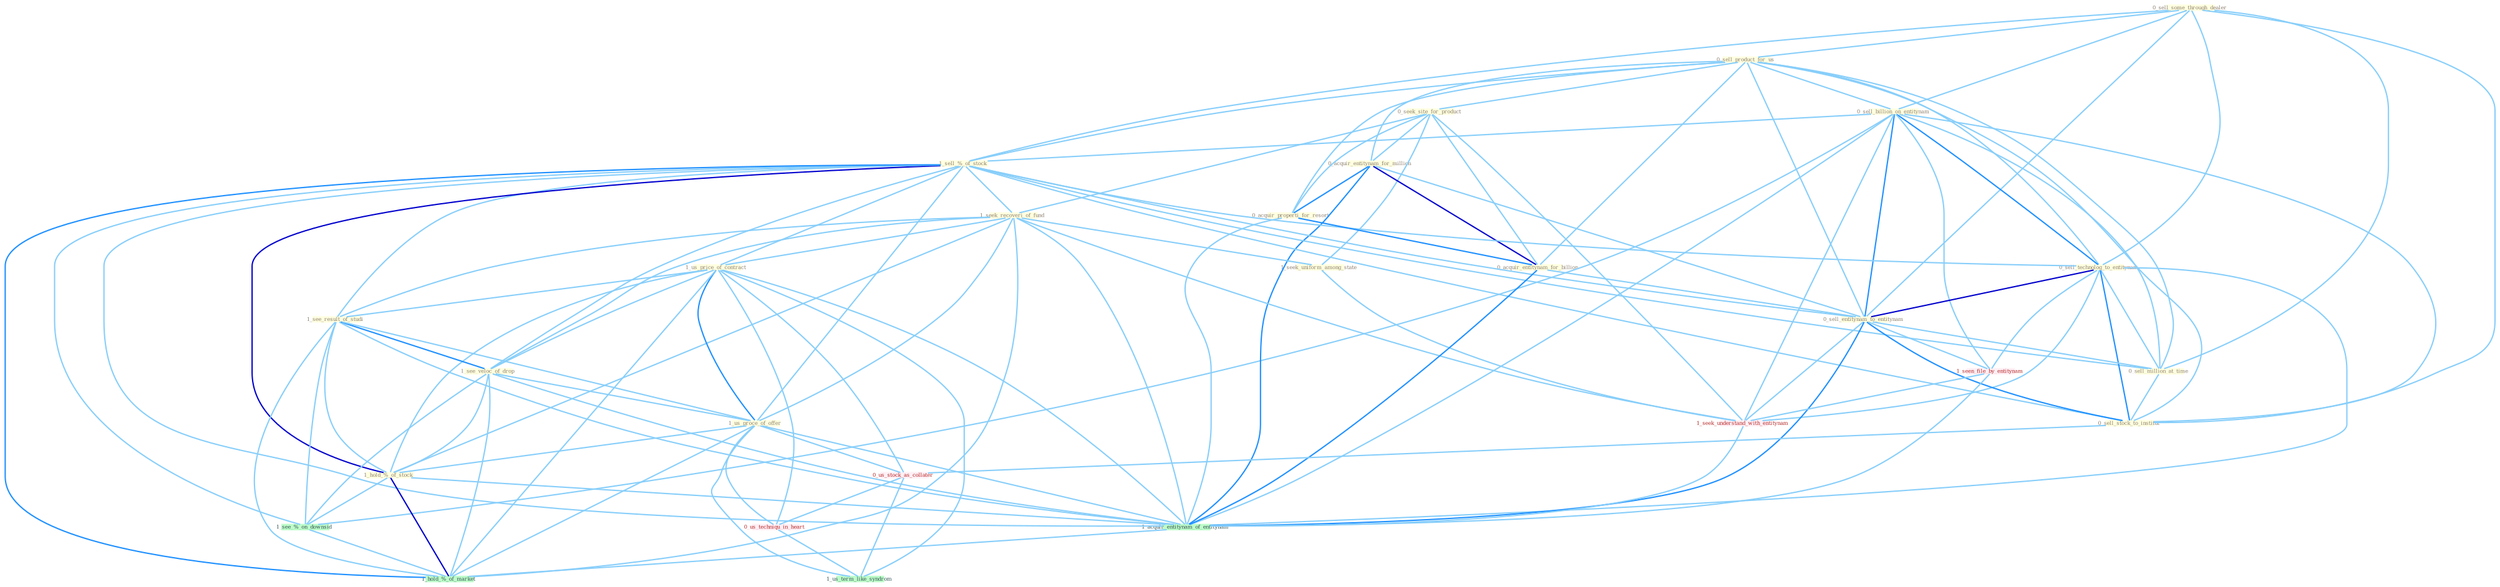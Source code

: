 Graph G{ 
    node
    [shape=polygon,style=filled,width=.5,height=.06,color="#BDFCC9",fixedsize=true,fontsize=4,
    fontcolor="#2f4f4f"];
    {node
    [color="#ffffe0", fontcolor="#8b7d6b"] "0_sell_some_through_dealer " "0_sell_product_for_us " "0_sell_billion_on_entitynam " "0_seek_site_for_product " "0_acquir_entitynam_for_million " "1_sell_%_of_stock " "1_seek_recoveri_of_fund " "0_sell_technolog_to_entitynam " "1_seek_uniform_among_state " "0_acquir_properti_for_resort " "1_us_price_of_contract " "1_see_result_of_studi " "0_acquir_entitynam_for_billion " "1_see_veloc_of_drop " "1_us_proce_of_offer " "0_sell_entitynam_to_entitynam " "0_sell_million_at_time " "1_hold_%_of_stock " "0_sell_stock_to_institut "}
{node [color="#fff0f5", fontcolor="#b22222"] "1_seen_file_by_entitynam " "0_us_stock_as_collater " "1_seek_understand_with_entitynam " "0_us_techniqu_in_heart "}
edge [color="#B0E2FF"];

	"0_sell_some_through_dealer " -- "0_sell_product_for_us " [w="1", color="#87cefa" ];
	"0_sell_some_through_dealer " -- "0_sell_billion_on_entitynam " [w="1", color="#87cefa" ];
	"0_sell_some_through_dealer " -- "1_sell_%_of_stock " [w="1", color="#87cefa" ];
	"0_sell_some_through_dealer " -- "0_sell_technolog_to_entitynam " [w="1", color="#87cefa" ];
	"0_sell_some_through_dealer " -- "0_sell_entitynam_to_entitynam " [w="1", color="#87cefa" ];
	"0_sell_some_through_dealer " -- "0_sell_million_at_time " [w="1", color="#87cefa" ];
	"0_sell_some_through_dealer " -- "0_sell_stock_to_institut " [w="1", color="#87cefa" ];
	"0_sell_product_for_us " -- "0_sell_billion_on_entitynam " [w="1", color="#87cefa" ];
	"0_sell_product_for_us " -- "0_seek_site_for_product " [w="1", color="#87cefa" ];
	"0_sell_product_for_us " -- "0_acquir_entitynam_for_million " [w="1", color="#87cefa" ];
	"0_sell_product_for_us " -- "1_sell_%_of_stock " [w="1", color="#87cefa" ];
	"0_sell_product_for_us " -- "0_sell_technolog_to_entitynam " [w="1", color="#87cefa" ];
	"0_sell_product_for_us " -- "0_acquir_properti_for_resort " [w="1", color="#87cefa" ];
	"0_sell_product_for_us " -- "0_acquir_entitynam_for_billion " [w="1", color="#87cefa" ];
	"0_sell_product_for_us " -- "0_sell_entitynam_to_entitynam " [w="1", color="#87cefa" ];
	"0_sell_product_for_us " -- "0_sell_million_at_time " [w="1", color="#87cefa" ];
	"0_sell_product_for_us " -- "0_sell_stock_to_institut " [w="1", color="#87cefa" ];
	"0_sell_billion_on_entitynam " -- "1_sell_%_of_stock " [w="1", color="#87cefa" ];
	"0_sell_billion_on_entitynam " -- "0_sell_technolog_to_entitynam " [w="2", color="#1e90ff" , len=0.8];
	"0_sell_billion_on_entitynam " -- "0_sell_entitynam_to_entitynam " [w="2", color="#1e90ff" , len=0.8];
	"0_sell_billion_on_entitynam " -- "0_sell_million_at_time " [w="1", color="#87cefa" ];
	"0_sell_billion_on_entitynam " -- "0_sell_stock_to_institut " [w="1", color="#87cefa" ];
	"0_sell_billion_on_entitynam " -- "1_seen_file_by_entitynam " [w="1", color="#87cefa" ];
	"0_sell_billion_on_entitynam " -- "1_seek_understand_with_entitynam " [w="1", color="#87cefa" ];
	"0_sell_billion_on_entitynam " -- "1_acquir_entitynam_of_entitynam " [w="1", color="#87cefa" ];
	"0_sell_billion_on_entitynam " -- "1_see_%_on_downsid " [w="1", color="#87cefa" ];
	"0_seek_site_for_product " -- "0_acquir_entitynam_for_million " [w="1", color="#87cefa" ];
	"0_seek_site_for_product " -- "1_seek_recoveri_of_fund " [w="1", color="#87cefa" ];
	"0_seek_site_for_product " -- "1_seek_uniform_among_state " [w="1", color="#87cefa" ];
	"0_seek_site_for_product " -- "0_acquir_properti_for_resort " [w="1", color="#87cefa" ];
	"0_seek_site_for_product " -- "0_acquir_entitynam_for_billion " [w="1", color="#87cefa" ];
	"0_seek_site_for_product " -- "1_seek_understand_with_entitynam " [w="1", color="#87cefa" ];
	"0_acquir_entitynam_for_million " -- "0_acquir_properti_for_resort " [w="2", color="#1e90ff" , len=0.8];
	"0_acquir_entitynam_for_million " -- "0_acquir_entitynam_for_billion " [w="3", color="#0000cd" , len=0.6];
	"0_acquir_entitynam_for_million " -- "0_sell_entitynam_to_entitynam " [w="1", color="#87cefa" ];
	"0_acquir_entitynam_for_million " -- "1_acquir_entitynam_of_entitynam " [w="2", color="#1e90ff" , len=0.8];
	"1_sell_%_of_stock " -- "1_seek_recoveri_of_fund " [w="1", color="#87cefa" ];
	"1_sell_%_of_stock " -- "0_sell_technolog_to_entitynam " [w="1", color="#87cefa" ];
	"1_sell_%_of_stock " -- "1_us_price_of_contract " [w="1", color="#87cefa" ];
	"1_sell_%_of_stock " -- "1_see_result_of_studi " [w="1", color="#87cefa" ];
	"1_sell_%_of_stock " -- "1_see_veloc_of_drop " [w="1", color="#87cefa" ];
	"1_sell_%_of_stock " -- "1_us_proce_of_offer " [w="1", color="#87cefa" ];
	"1_sell_%_of_stock " -- "0_sell_entitynam_to_entitynam " [w="1", color="#87cefa" ];
	"1_sell_%_of_stock " -- "0_sell_million_at_time " [w="1", color="#87cefa" ];
	"1_sell_%_of_stock " -- "1_hold_%_of_stock " [w="3", color="#0000cd" , len=0.6];
	"1_sell_%_of_stock " -- "0_sell_stock_to_institut " [w="1", color="#87cefa" ];
	"1_sell_%_of_stock " -- "1_acquir_entitynam_of_entitynam " [w="1", color="#87cefa" ];
	"1_sell_%_of_stock " -- "1_see_%_on_downsid " [w="1", color="#87cefa" ];
	"1_sell_%_of_stock " -- "1_hold_%_of_market " [w="2", color="#1e90ff" , len=0.8];
	"1_seek_recoveri_of_fund " -- "1_seek_uniform_among_state " [w="1", color="#87cefa" ];
	"1_seek_recoveri_of_fund " -- "1_us_price_of_contract " [w="1", color="#87cefa" ];
	"1_seek_recoveri_of_fund " -- "1_see_result_of_studi " [w="1", color="#87cefa" ];
	"1_seek_recoveri_of_fund " -- "1_see_veloc_of_drop " [w="1", color="#87cefa" ];
	"1_seek_recoveri_of_fund " -- "1_us_proce_of_offer " [w="1", color="#87cefa" ];
	"1_seek_recoveri_of_fund " -- "1_hold_%_of_stock " [w="1", color="#87cefa" ];
	"1_seek_recoveri_of_fund " -- "1_seek_understand_with_entitynam " [w="1", color="#87cefa" ];
	"1_seek_recoveri_of_fund " -- "1_acquir_entitynam_of_entitynam " [w="1", color="#87cefa" ];
	"1_seek_recoveri_of_fund " -- "1_hold_%_of_market " [w="1", color="#87cefa" ];
	"0_sell_technolog_to_entitynam " -- "0_sell_entitynam_to_entitynam " [w="3", color="#0000cd" , len=0.6];
	"0_sell_technolog_to_entitynam " -- "0_sell_million_at_time " [w="1", color="#87cefa" ];
	"0_sell_technolog_to_entitynam " -- "0_sell_stock_to_institut " [w="2", color="#1e90ff" , len=0.8];
	"0_sell_technolog_to_entitynam " -- "1_seen_file_by_entitynam " [w="1", color="#87cefa" ];
	"0_sell_technolog_to_entitynam " -- "1_seek_understand_with_entitynam " [w="1", color="#87cefa" ];
	"0_sell_technolog_to_entitynam " -- "1_acquir_entitynam_of_entitynam " [w="1", color="#87cefa" ];
	"1_seek_uniform_among_state " -- "1_seek_understand_with_entitynam " [w="1", color="#87cefa" ];
	"0_acquir_properti_for_resort " -- "0_acquir_entitynam_for_billion " [w="2", color="#1e90ff" , len=0.8];
	"0_acquir_properti_for_resort " -- "1_acquir_entitynam_of_entitynam " [w="1", color="#87cefa" ];
	"1_us_price_of_contract " -- "1_see_result_of_studi " [w="1", color="#87cefa" ];
	"1_us_price_of_contract " -- "1_see_veloc_of_drop " [w="1", color="#87cefa" ];
	"1_us_price_of_contract " -- "1_us_proce_of_offer " [w="2", color="#1e90ff" , len=0.8];
	"1_us_price_of_contract " -- "1_hold_%_of_stock " [w="1", color="#87cefa" ];
	"1_us_price_of_contract " -- "0_us_stock_as_collater " [w="1", color="#87cefa" ];
	"1_us_price_of_contract " -- "1_acquir_entitynam_of_entitynam " [w="1", color="#87cefa" ];
	"1_us_price_of_contract " -- "0_us_techniqu_in_heart " [w="1", color="#87cefa" ];
	"1_us_price_of_contract " -- "1_us_term_like_syndrom " [w="1", color="#87cefa" ];
	"1_us_price_of_contract " -- "1_hold_%_of_market " [w="1", color="#87cefa" ];
	"1_see_result_of_studi " -- "1_see_veloc_of_drop " [w="2", color="#1e90ff" , len=0.8];
	"1_see_result_of_studi " -- "1_us_proce_of_offer " [w="1", color="#87cefa" ];
	"1_see_result_of_studi " -- "1_hold_%_of_stock " [w="1", color="#87cefa" ];
	"1_see_result_of_studi " -- "1_acquir_entitynam_of_entitynam " [w="1", color="#87cefa" ];
	"1_see_result_of_studi " -- "1_see_%_on_downsid " [w="1", color="#87cefa" ];
	"1_see_result_of_studi " -- "1_hold_%_of_market " [w="1", color="#87cefa" ];
	"0_acquir_entitynam_for_billion " -- "0_sell_entitynam_to_entitynam " [w="1", color="#87cefa" ];
	"0_acquir_entitynam_for_billion " -- "1_acquir_entitynam_of_entitynam " [w="2", color="#1e90ff" , len=0.8];
	"1_see_veloc_of_drop " -- "1_us_proce_of_offer " [w="1", color="#87cefa" ];
	"1_see_veloc_of_drop " -- "1_hold_%_of_stock " [w="1", color="#87cefa" ];
	"1_see_veloc_of_drop " -- "1_acquir_entitynam_of_entitynam " [w="1", color="#87cefa" ];
	"1_see_veloc_of_drop " -- "1_see_%_on_downsid " [w="1", color="#87cefa" ];
	"1_see_veloc_of_drop " -- "1_hold_%_of_market " [w="1", color="#87cefa" ];
	"1_us_proce_of_offer " -- "1_hold_%_of_stock " [w="1", color="#87cefa" ];
	"1_us_proce_of_offer " -- "0_us_stock_as_collater " [w="1", color="#87cefa" ];
	"1_us_proce_of_offer " -- "1_acquir_entitynam_of_entitynam " [w="1", color="#87cefa" ];
	"1_us_proce_of_offer " -- "0_us_techniqu_in_heart " [w="1", color="#87cefa" ];
	"1_us_proce_of_offer " -- "1_us_term_like_syndrom " [w="1", color="#87cefa" ];
	"1_us_proce_of_offer " -- "1_hold_%_of_market " [w="1", color="#87cefa" ];
	"0_sell_entitynam_to_entitynam " -- "0_sell_million_at_time " [w="1", color="#87cefa" ];
	"0_sell_entitynam_to_entitynam " -- "0_sell_stock_to_institut " [w="2", color="#1e90ff" , len=0.8];
	"0_sell_entitynam_to_entitynam " -- "1_seen_file_by_entitynam " [w="1", color="#87cefa" ];
	"0_sell_entitynam_to_entitynam " -- "1_seek_understand_with_entitynam " [w="1", color="#87cefa" ];
	"0_sell_entitynam_to_entitynam " -- "1_acquir_entitynam_of_entitynam " [w="2", color="#1e90ff" , len=0.8];
	"0_sell_million_at_time " -- "0_sell_stock_to_institut " [w="1", color="#87cefa" ];
	"1_hold_%_of_stock " -- "1_acquir_entitynam_of_entitynam " [w="1", color="#87cefa" ];
	"1_hold_%_of_stock " -- "1_see_%_on_downsid " [w="1", color="#87cefa" ];
	"1_hold_%_of_stock " -- "1_hold_%_of_market " [w="3", color="#0000cd" , len=0.6];
	"0_sell_stock_to_institut " -- "0_us_stock_as_collater " [w="1", color="#87cefa" ];
	"1_seen_file_by_entitynam " -- "1_seek_understand_with_entitynam " [w="1", color="#87cefa" ];
	"1_seen_file_by_entitynam " -- "1_acquir_entitynam_of_entitynam " [w="1", color="#87cefa" ];
	"0_us_stock_as_collater " -- "0_us_techniqu_in_heart " [w="1", color="#87cefa" ];
	"0_us_stock_as_collater " -- "1_us_term_like_syndrom " [w="1", color="#87cefa" ];
	"1_seek_understand_with_entitynam " -- "1_acquir_entitynam_of_entitynam " [w="1", color="#87cefa" ];
	"1_acquir_entitynam_of_entitynam " -- "1_hold_%_of_market " [w="1", color="#87cefa" ];
	"0_us_techniqu_in_heart " -- "1_us_term_like_syndrom " [w="1", color="#87cefa" ];
	"1_see_%_on_downsid " -- "1_hold_%_of_market " [w="1", color="#87cefa" ];
}